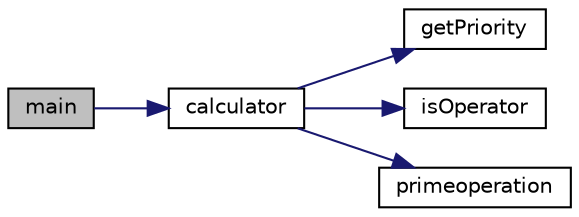 digraph "main"
{
 // LATEX_PDF_SIZE
  edge [fontname="Helvetica",fontsize="10",labelfontname="Helvetica",labelfontsize="10"];
  node [fontname="Helvetica",fontsize="10",shape=record];
  rankdir="LR";
  Node1 [label="main",height=0.2,width=0.4,color="black", fillcolor="grey75", style="filled", fontcolor="black",tooltip="Заголовковий файл"];
  Node1 -> Node2 [color="midnightblue",fontsize="10",style="solid",fontname="Helvetica"];
  Node2 [label="calculator",height=0.2,width=0.4,color="black", fillcolor="white", style="filled",URL="$lib_8c.html#ac1c631a702f9d65b9d568f097b0f59f6",tooltip="Функція для виконання операції над двома числами"];
  Node2 -> Node3 [color="midnightblue",fontsize="10",style="solid",fontname="Helvetica"];
  Node3 [label="getPriority",height=0.2,width=0.4,color="black", fillcolor="white", style="filled",URL="$lib_8c.html#a61709e569559b3b10e17bba5a68a530e",tooltip="Функція видає пріорітет операторам"];
  Node2 -> Node4 [color="midnightblue",fontsize="10",style="solid",fontname="Helvetica"];
  Node4 [label="isOperator",height=0.2,width=0.4,color="black", fillcolor="white", style="filled",URL="$lib_8c.html#ad048a67e0770ed43341d087c1a964c2c",tooltip="Заголовковий файл"];
  Node2 -> Node5 [color="midnightblue",fontsize="10",style="solid",fontname="Helvetica"];
  Node5 [label="primeoperation",height=0.2,width=0.4,color="black", fillcolor="white", style="filled",URL="$lib_8c.html#a292a050e8bac2921f86b28786c1a62dd",tooltip="Функція для виконання операції над двома числами"];
}
